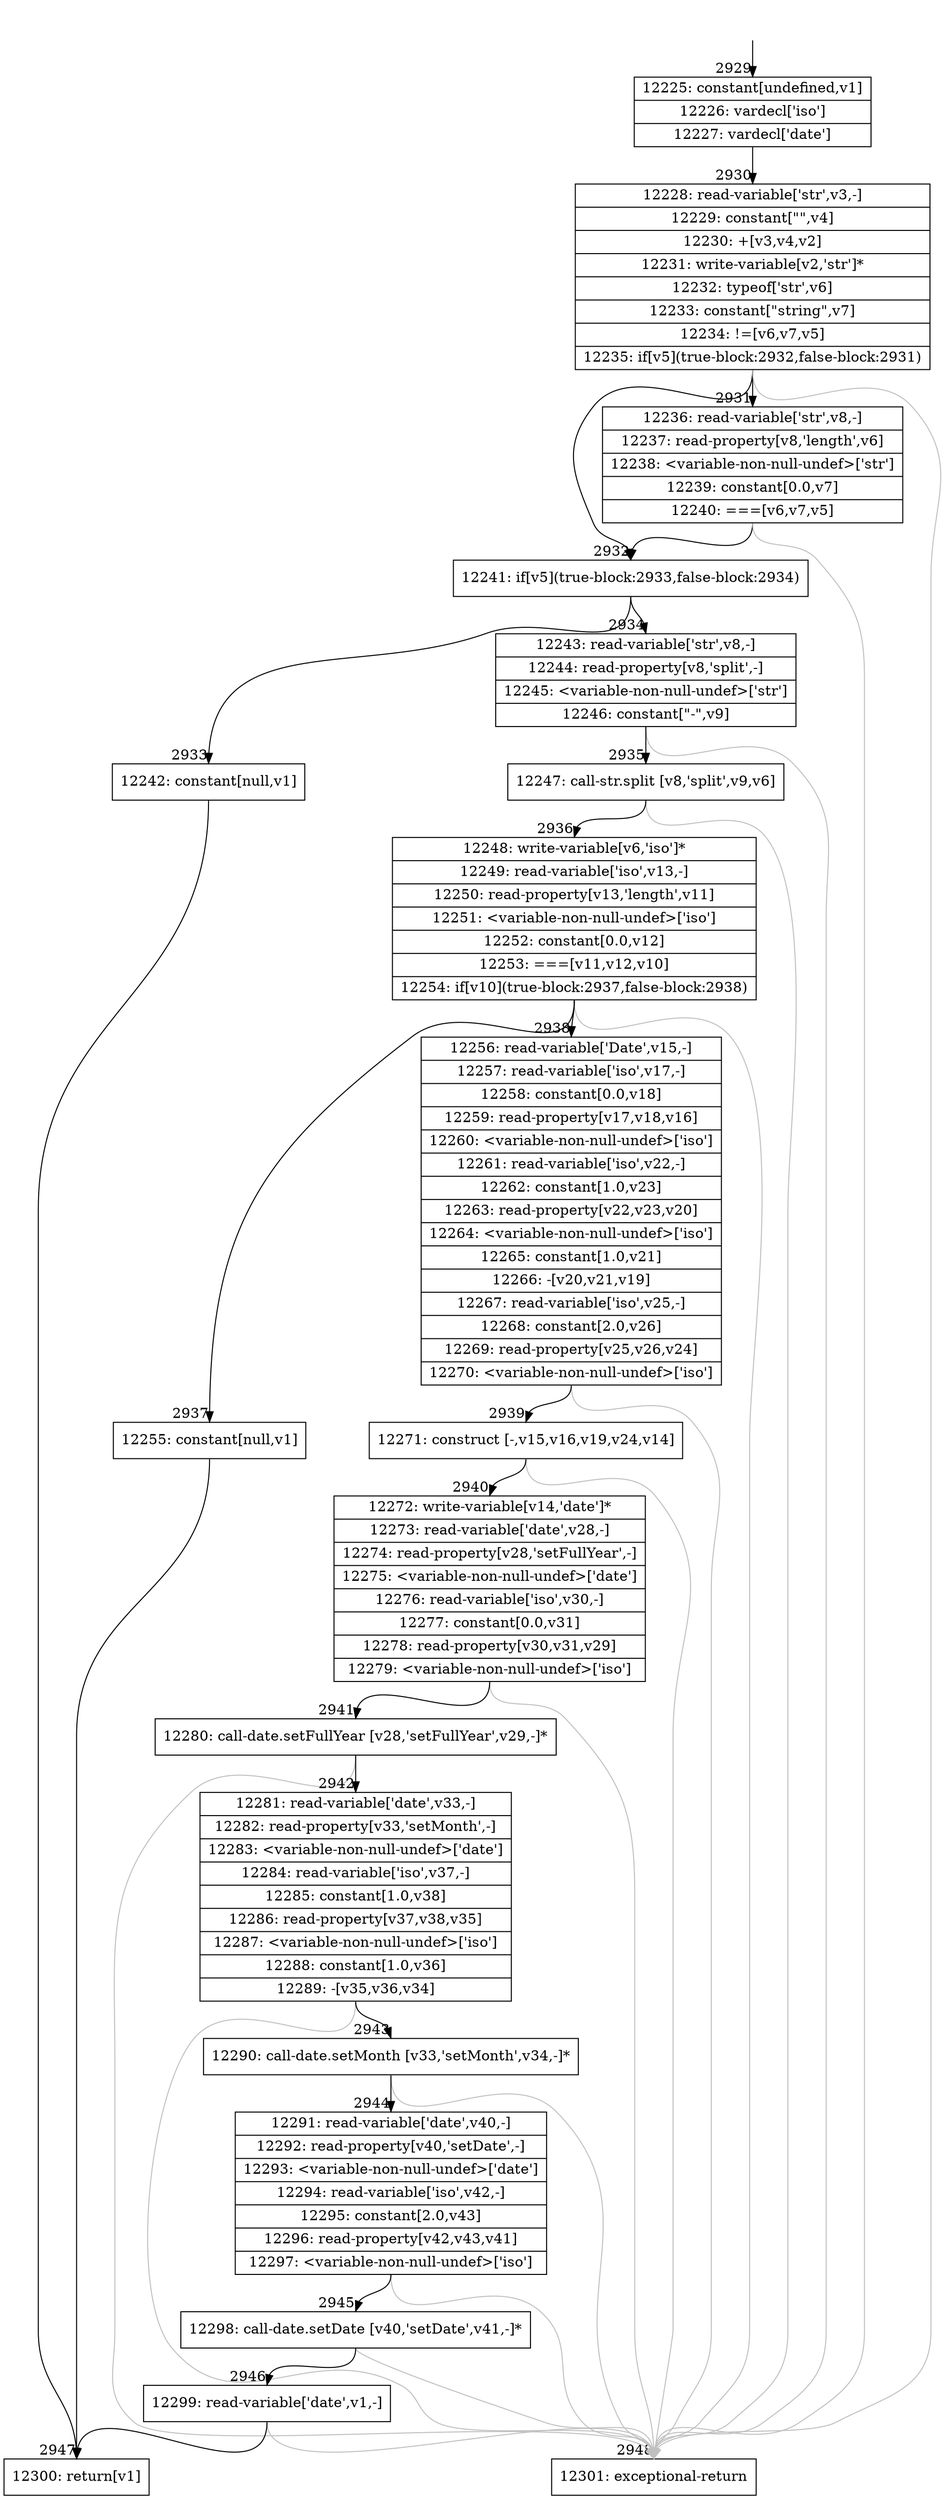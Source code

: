 digraph {
rankdir="TD"
BB_entry229[shape=none,label=""];
BB_entry229 -> BB2929 [tailport=s, headport=n, headlabel="    2929"]
BB2929 [shape=record label="{12225: constant[undefined,v1]|12226: vardecl['iso']|12227: vardecl['date']}" ] 
BB2929 -> BB2930 [tailport=s, headport=n, headlabel="      2930"]
BB2930 [shape=record label="{12228: read-variable['str',v3,-]|12229: constant[\"\",v4]|12230: +[v3,v4,v2]|12231: write-variable[v2,'str']*|12232: typeof['str',v6]|12233: constant[\"string\",v7]|12234: !=[v6,v7,v5]|12235: if[v5](true-block:2932,false-block:2931)}" ] 
BB2930 -> BB2932 [tailport=s, headport=n, headlabel="      2932"]
BB2930 -> BB2931 [tailport=s, headport=n, headlabel="      2931"]
BB2930 -> BB2948 [tailport=s, headport=n, color=gray, headlabel="      2948"]
BB2931 [shape=record label="{12236: read-variable['str',v8,-]|12237: read-property[v8,'length',v6]|12238: \<variable-non-null-undef\>['str']|12239: constant[0.0,v7]|12240: ===[v6,v7,v5]}" ] 
BB2931 -> BB2932 [tailport=s, headport=n]
BB2931 -> BB2948 [tailport=s, headport=n, color=gray]
BB2932 [shape=record label="{12241: if[v5](true-block:2933,false-block:2934)}" ] 
BB2932 -> BB2933 [tailport=s, headport=n, headlabel="      2933"]
BB2932 -> BB2934 [tailport=s, headport=n, headlabel="      2934"]
BB2933 [shape=record label="{12242: constant[null,v1]}" ] 
BB2933 -> BB2947 [tailport=s, headport=n, headlabel="      2947"]
BB2934 [shape=record label="{12243: read-variable['str',v8,-]|12244: read-property[v8,'split',-]|12245: \<variable-non-null-undef\>['str']|12246: constant[\"-\",v9]}" ] 
BB2934 -> BB2935 [tailport=s, headport=n, headlabel="      2935"]
BB2934 -> BB2948 [tailport=s, headport=n, color=gray]
BB2935 [shape=record label="{12247: call-str.split [v8,'split',v9,v6]}" ] 
BB2935 -> BB2936 [tailport=s, headport=n, headlabel="      2936"]
BB2935 -> BB2948 [tailport=s, headport=n, color=gray]
BB2936 [shape=record label="{12248: write-variable[v6,'iso']*|12249: read-variable['iso',v13,-]|12250: read-property[v13,'length',v11]|12251: \<variable-non-null-undef\>['iso']|12252: constant[0.0,v12]|12253: ===[v11,v12,v10]|12254: if[v10](true-block:2937,false-block:2938)}" ] 
BB2936 -> BB2937 [tailport=s, headport=n, headlabel="      2937"]
BB2936 -> BB2938 [tailport=s, headport=n, headlabel="      2938"]
BB2936 -> BB2948 [tailport=s, headport=n, color=gray]
BB2937 [shape=record label="{12255: constant[null,v1]}" ] 
BB2937 -> BB2947 [tailport=s, headport=n]
BB2938 [shape=record label="{12256: read-variable['Date',v15,-]|12257: read-variable['iso',v17,-]|12258: constant[0.0,v18]|12259: read-property[v17,v18,v16]|12260: \<variable-non-null-undef\>['iso']|12261: read-variable['iso',v22,-]|12262: constant[1.0,v23]|12263: read-property[v22,v23,v20]|12264: \<variable-non-null-undef\>['iso']|12265: constant[1.0,v21]|12266: -[v20,v21,v19]|12267: read-variable['iso',v25,-]|12268: constant[2.0,v26]|12269: read-property[v25,v26,v24]|12270: \<variable-non-null-undef\>['iso']}" ] 
BB2938 -> BB2939 [tailport=s, headport=n, headlabel="      2939"]
BB2938 -> BB2948 [tailport=s, headport=n, color=gray]
BB2939 [shape=record label="{12271: construct [-,v15,v16,v19,v24,v14]}" ] 
BB2939 -> BB2940 [tailport=s, headport=n, headlabel="      2940"]
BB2939 -> BB2948 [tailport=s, headport=n, color=gray]
BB2940 [shape=record label="{12272: write-variable[v14,'date']*|12273: read-variable['date',v28,-]|12274: read-property[v28,'setFullYear',-]|12275: \<variable-non-null-undef\>['date']|12276: read-variable['iso',v30,-]|12277: constant[0.0,v31]|12278: read-property[v30,v31,v29]|12279: \<variable-non-null-undef\>['iso']}" ] 
BB2940 -> BB2941 [tailport=s, headport=n, headlabel="      2941"]
BB2940 -> BB2948 [tailport=s, headport=n, color=gray]
BB2941 [shape=record label="{12280: call-date.setFullYear [v28,'setFullYear',v29,-]*}" ] 
BB2941 -> BB2942 [tailport=s, headport=n, headlabel="      2942"]
BB2941 -> BB2948 [tailport=s, headport=n, color=gray]
BB2942 [shape=record label="{12281: read-variable['date',v33,-]|12282: read-property[v33,'setMonth',-]|12283: \<variable-non-null-undef\>['date']|12284: read-variable['iso',v37,-]|12285: constant[1.0,v38]|12286: read-property[v37,v38,v35]|12287: \<variable-non-null-undef\>['iso']|12288: constant[1.0,v36]|12289: -[v35,v36,v34]}" ] 
BB2942 -> BB2943 [tailport=s, headport=n, headlabel="      2943"]
BB2942 -> BB2948 [tailport=s, headport=n, color=gray]
BB2943 [shape=record label="{12290: call-date.setMonth [v33,'setMonth',v34,-]*}" ] 
BB2943 -> BB2944 [tailport=s, headport=n, headlabel="      2944"]
BB2943 -> BB2948 [tailport=s, headport=n, color=gray]
BB2944 [shape=record label="{12291: read-variable['date',v40,-]|12292: read-property[v40,'setDate',-]|12293: \<variable-non-null-undef\>['date']|12294: read-variable['iso',v42,-]|12295: constant[2.0,v43]|12296: read-property[v42,v43,v41]|12297: \<variable-non-null-undef\>['iso']}" ] 
BB2944 -> BB2945 [tailport=s, headport=n, headlabel="      2945"]
BB2944 -> BB2948 [tailport=s, headport=n, color=gray]
BB2945 [shape=record label="{12298: call-date.setDate [v40,'setDate',v41,-]*}" ] 
BB2945 -> BB2946 [tailport=s, headport=n, headlabel="      2946"]
BB2945 -> BB2948 [tailport=s, headport=n, color=gray]
BB2946 [shape=record label="{12299: read-variable['date',v1,-]}" ] 
BB2946 -> BB2947 [tailport=s, headport=n]
BB2946 -> BB2948 [tailport=s, headport=n, color=gray]
BB2947 [shape=record label="{12300: return[v1]}" ] 
BB2948 [shape=record label="{12301: exceptional-return}" ] 
//#$~ 1904
}
